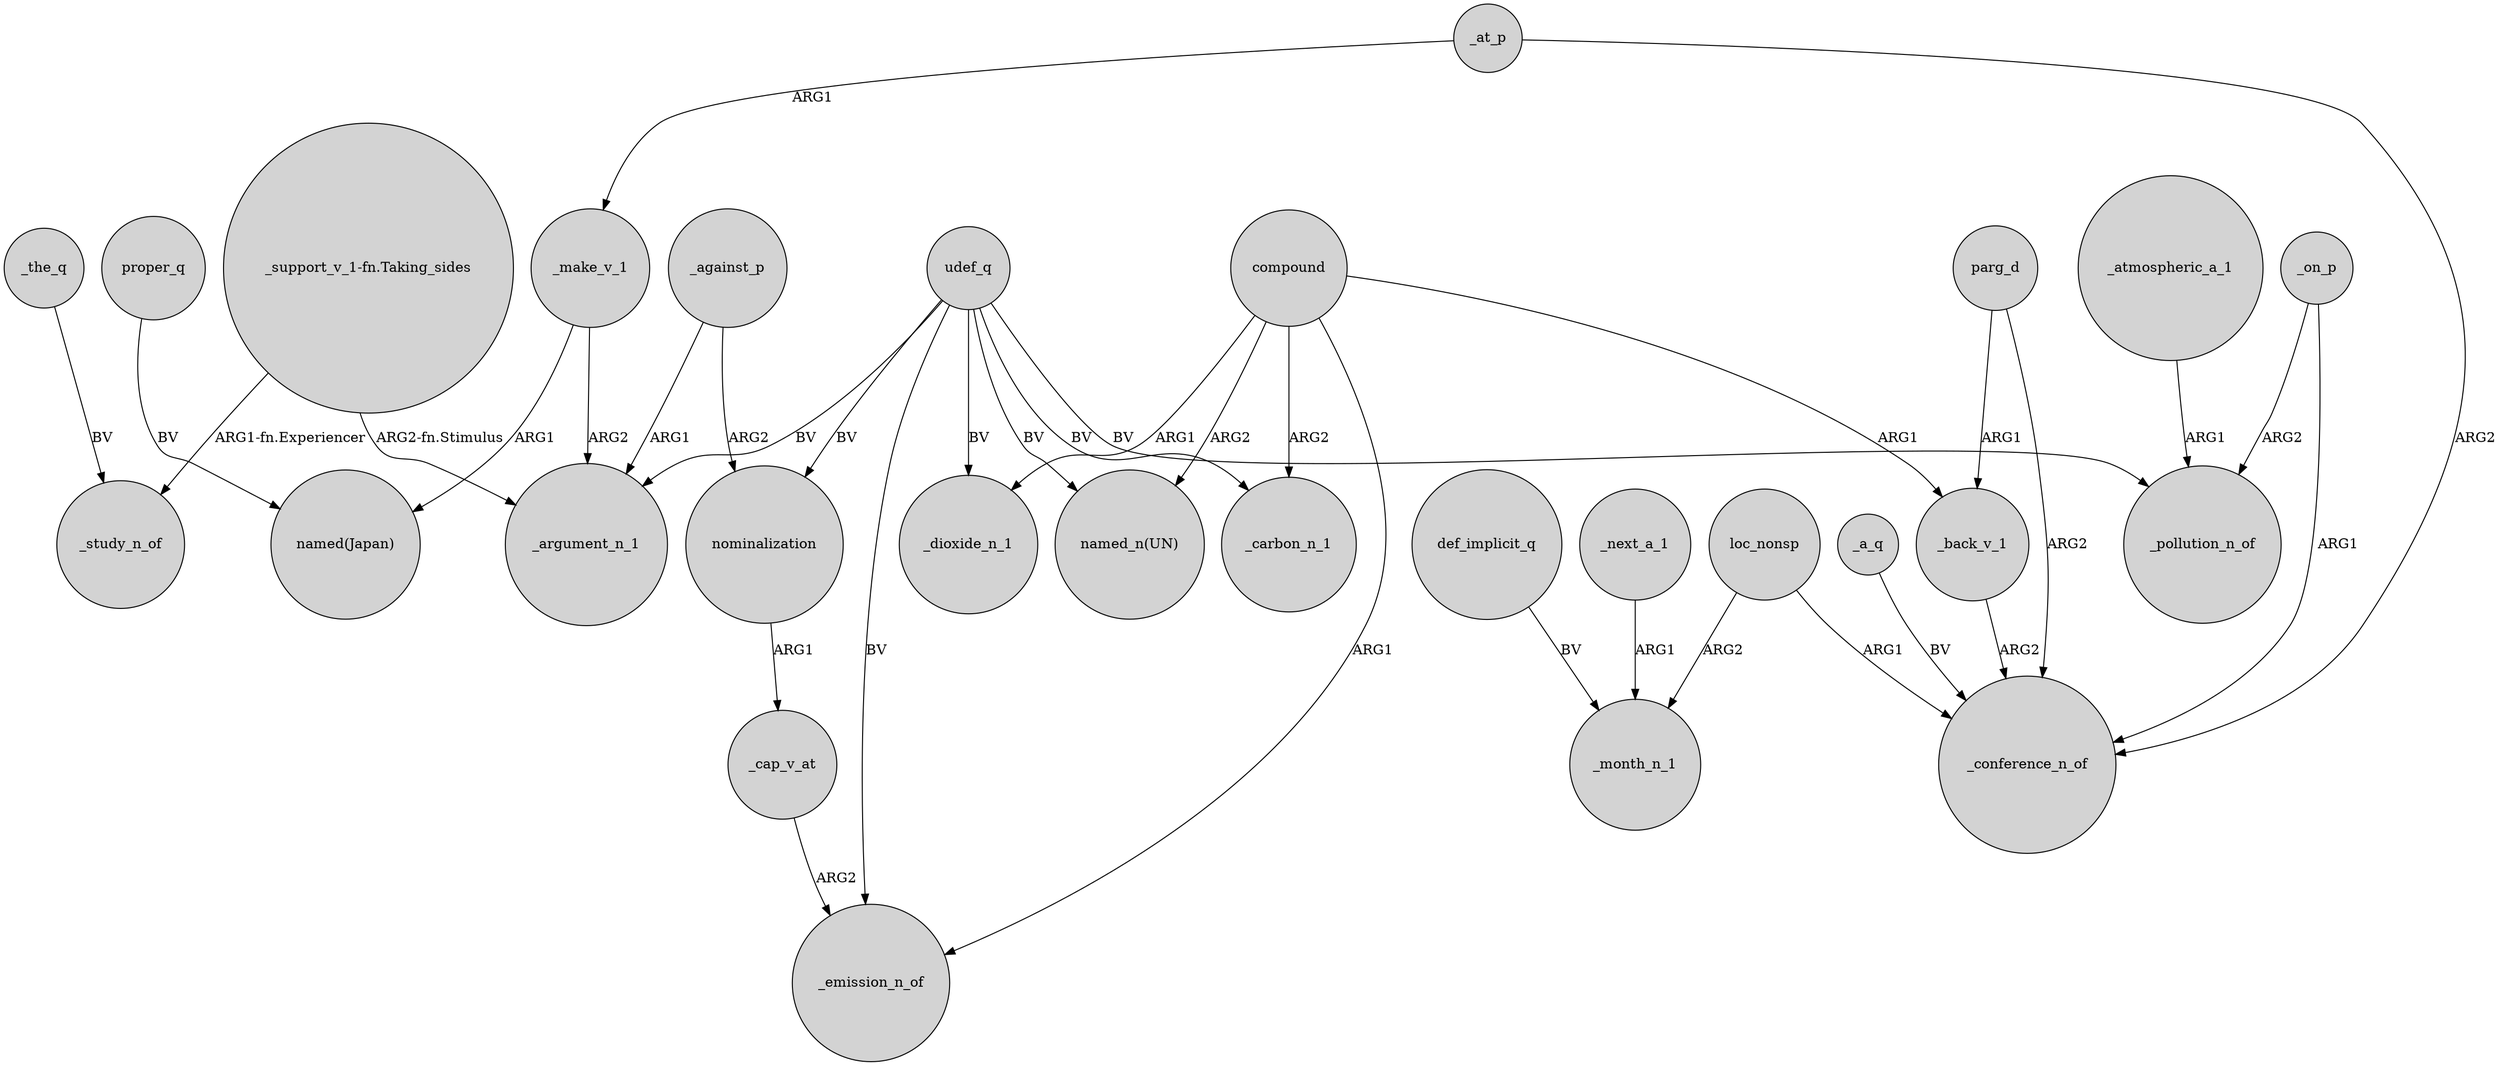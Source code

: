 digraph {
	node [shape=circle style=filled]
	_the_q -> _study_n_of [label=BV]
	def_implicit_q -> _month_n_1 [label=BV]
	compound -> _emission_n_of [label=ARG1]
	udef_q -> _dioxide_n_1 [label=BV]
	parg_d -> _conference_n_of [label=ARG2]
	_make_v_1 -> _argument_n_1 [label=ARG2]
	_a_q -> _conference_n_of [label=BV]
	_against_p -> nominalization [label=ARG2]
	nominalization -> _cap_v_at [label=ARG1]
	compound -> _dioxide_n_1 [label=ARG1]
	compound -> _back_v_1 [label=ARG1]
	_back_v_1 -> _conference_n_of [label=ARG2]
	loc_nonsp -> _conference_n_of [label=ARG1]
	proper_q -> "named(Japan)" [label=BV]
	_on_p -> _pollution_n_of [label=ARG2]
	udef_q -> "named_n(UN)" [label=BV]
	_cap_v_at -> _emission_n_of [label=ARG2]
	"_support_v_1-fn.Taking_sides" -> _study_n_of [label="ARG1-fn.Experiencer"]
	_at_p -> _conference_n_of [label=ARG2]
	compound -> "named_n(UN)" [label=ARG2]
	_next_a_1 -> _month_n_1 [label=ARG1]
	udef_q -> _pollution_n_of [label=BV]
	udef_q -> nominalization [label=BV]
	udef_q -> _carbon_n_1 [label=BV]
	parg_d -> _back_v_1 [label=ARG1]
	_against_p -> _argument_n_1 [label=ARG1]
	loc_nonsp -> _month_n_1 [label=ARG2]
	_atmospheric_a_1 -> _pollution_n_of [label=ARG1]
	_on_p -> _conference_n_of [label=ARG1]
	_at_p -> _make_v_1 [label=ARG1]
	compound -> _carbon_n_1 [label=ARG2]
	udef_q -> _emission_n_of [label=BV]
	udef_q -> _argument_n_1 [label=BV]
	"_support_v_1-fn.Taking_sides" -> _argument_n_1 [label="ARG2-fn.Stimulus"]
	_make_v_1 -> "named(Japan)" [label=ARG1]
}
